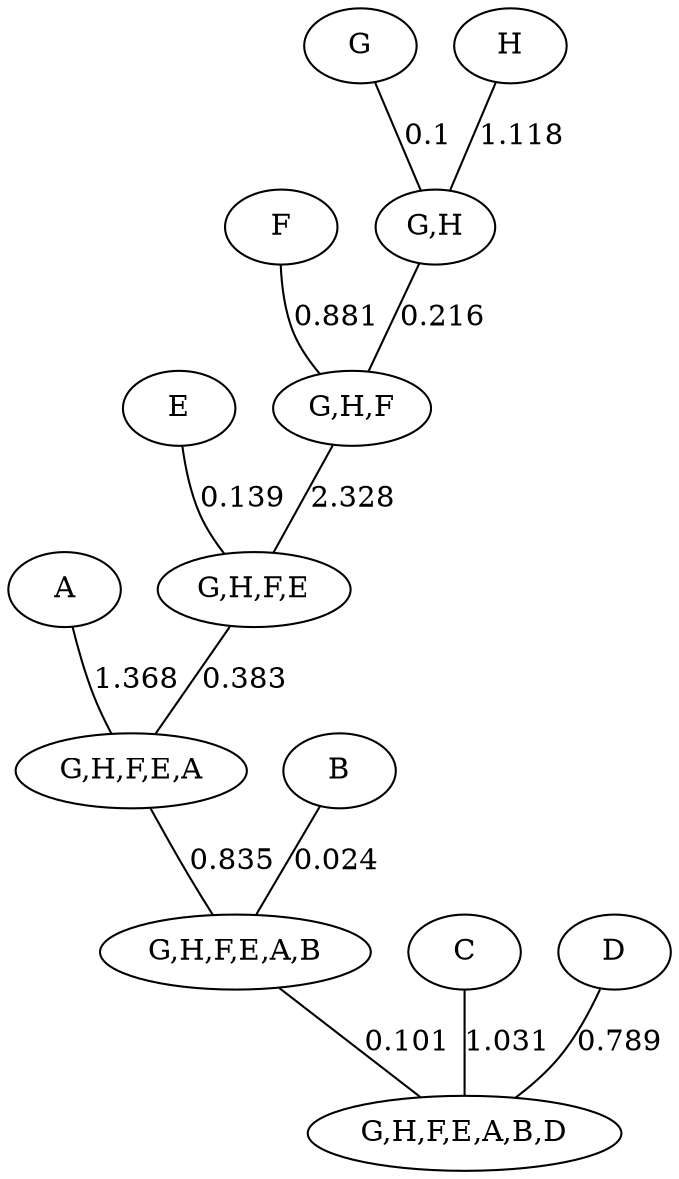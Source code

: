 graph {
	A -- "G,H,F,E,A" [label=1.368]
	B -- "G,H,F,E,A,B" [label=0.024]
	C -- "G,H,F,E,A,B,D" [label=1.031]
	D -- "G,H,F,E,A,B,D" [label=0.789]
	E -- "G,H,F,E" [label=0.139]
	F -- "G,H,F" [label=0.881]
	G -- "G,H" [label=0.1]
	H -- "G,H" [label=1.118]
	"G,H" -- "G,H,F" [label=0.216]
	"G,H,F" -- "G,H,F,E" [label=2.328]
	"G,H,F,E" -- "G,H,F,E,A" [label=0.383]
	"G,H,F,E,A" -- "G,H,F,E,A,B" [label=0.835]
	"G,H,F,E,A,B" -- "G,H,F,E,A,B,D" [label=0.101]
}
